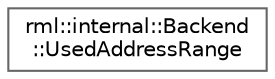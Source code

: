 digraph "类继承关系图"
{
 // LATEX_PDF_SIZE
  bgcolor="transparent";
  edge [fontname=Helvetica,fontsize=10,labelfontname=Helvetica,labelfontsize=10];
  node [fontname=Helvetica,fontsize=10,shape=box,height=0.2,width=0.4];
  rankdir="LR";
  Node0 [id="Node000000",label="rml::internal::Backend\l::UsedAddressRange",height=0.2,width=0.4,color="grey40", fillcolor="white", style="filled",URL="$classrml_1_1internal_1_1_backend_1_1_used_address_range.html",tooltip=" "];
}
